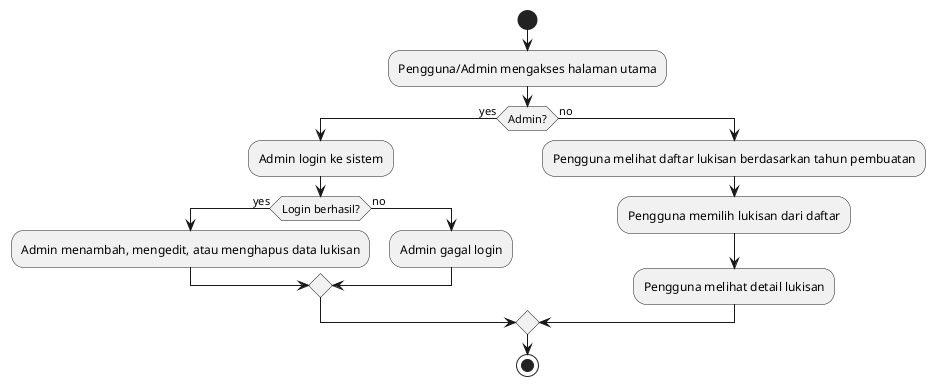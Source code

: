 @startuml
start

:Pengguna/Admin mengakses halaman utama;

if (Admin?) then (yes)
    :Admin login ke sistem;
    if (Login berhasil?) then (yes)
        :Admin menambah, mengedit, atau menghapus data lukisan;
    else (no)
        :Admin gagal login;
    endif
else (no)
    :Pengguna melihat daftar lukisan berdasarkan tahun pembuatan;
    :Pengguna memilih lukisan dari daftar;
    :Pengguna melihat detail lukisan;
endif

stop
@enduml